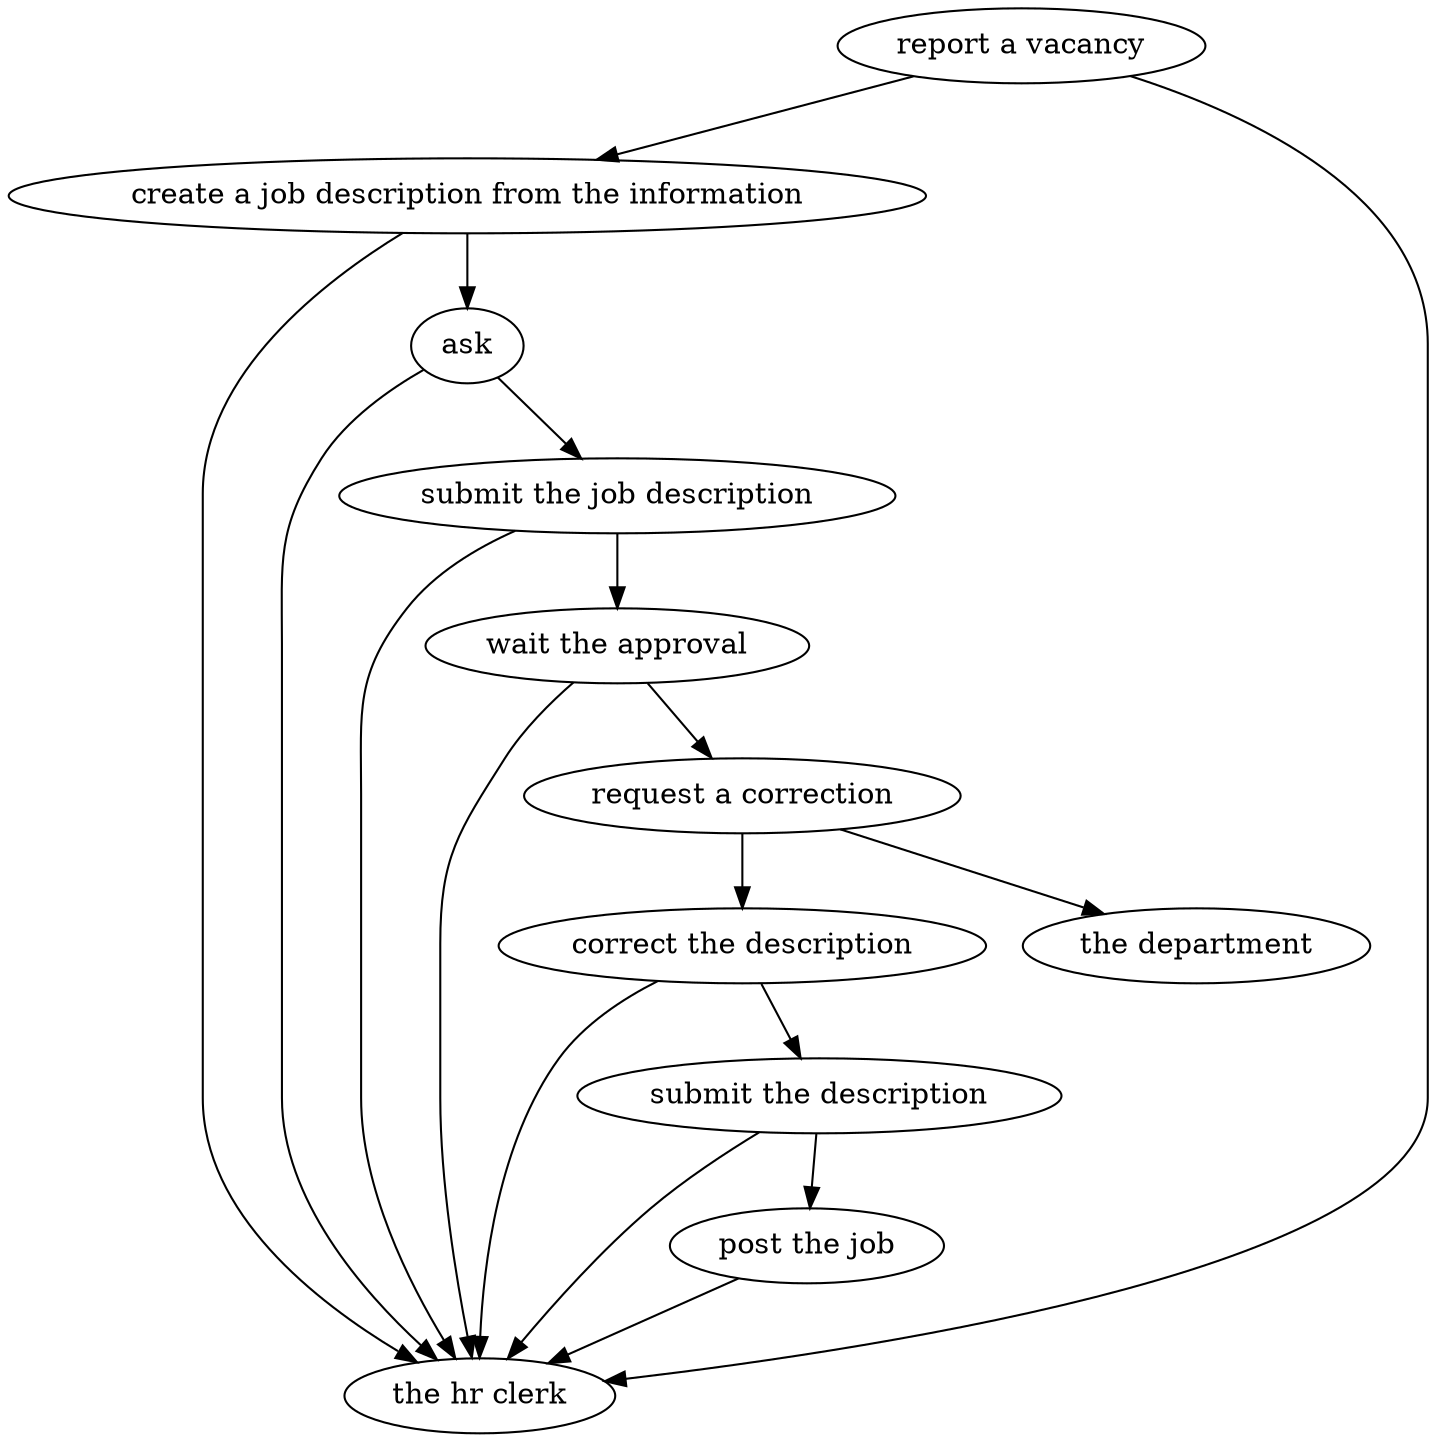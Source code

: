 strict digraph "doc-8.2" {
	graph [name="doc-8.2"];
	"report a vacancy"	[attrs="{'type': 'Activity', 'label': 'report a vacancy'}"];
	"create a job description from the information"	[attrs="{'type': 'Activity', 'label': 'create a job description from the information'}"];
	"report a vacancy" -> "create a job description from the information"	[attrs="{'type': 'flow', 'label': 'flow'}"];
	"the hr clerk"	[attrs="{'type': 'Actor', 'label': 'the hr clerk'}"];
	"report a vacancy" -> "the hr clerk"	[attrs="{'type': 'actor performer', 'label': 'actor performer'}"];
	ask	[attrs="{'type': 'Activity', 'label': 'ask'}"];
	"create a job description from the information" -> ask	[attrs="{'type': 'flow', 'label': 'flow'}"];
	"create a job description from the information" -> "the hr clerk"	[attrs="{'type': 'actor performer', 'label': 'actor performer'}"];
	"submit the job description"	[attrs="{'type': 'Activity', 'label': 'submit the job description'}"];
	ask -> "submit the job description"	[attrs="{'type': 'flow', 'label': 'flow'}"];
	ask -> "the hr clerk"	[attrs="{'type': 'actor performer', 'label': 'actor performer'}"];
	"wait the approval"	[attrs="{'type': 'Activity', 'label': 'wait the approval'}"];
	"submit the job description" -> "wait the approval"	[attrs="{'type': 'flow', 'label': 'flow'}"];
	"submit the job description" -> "the hr clerk"	[attrs="{'type': 'actor performer', 'label': 'actor performer'}"];
	"request a correction"	[attrs="{'type': 'Activity', 'label': 'request a correction'}"];
	"wait the approval" -> "request a correction"	[attrs="{'type': 'flow', 'label': 'flow'}"];
	"wait the approval" -> "the hr clerk"	[attrs="{'type': 'actor performer', 'label': 'actor performer'}"];
	"correct the description"	[attrs="{'type': 'Activity', 'label': 'correct the description'}"];
	"request a correction" -> "correct the description"	[attrs="{'type': 'flow', 'label': 'flow'}"];
	"the department"	[attrs="{'type': 'Actor', 'label': 'the department'}"];
	"request a correction" -> "the department"	[attrs="{'type': 'actor performer', 'label': 'actor performer'}"];
	"submit the description"	[attrs="{'type': 'Activity', 'label': 'submit the description'}"];
	"correct the description" -> "submit the description"	[attrs="{'type': 'flow', 'label': 'flow'}"];
	"correct the description" -> "the hr clerk"	[attrs="{'type': 'actor performer', 'label': 'actor performer'}"];
	"post the job"	[attrs="{'type': 'Activity', 'label': 'post the job'}"];
	"submit the description" -> "post the job"	[attrs="{'type': 'flow', 'label': 'flow'}"];
	"submit the description" -> "the hr clerk"	[attrs="{'type': 'actor performer', 'label': 'actor performer'}"];
	"post the job" -> "the hr clerk"	[attrs="{'type': 'actor performer', 'label': 'actor performer'}"];
}
